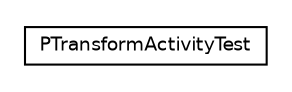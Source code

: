#!/usr/local/bin/dot
#
# Class diagram 
# Generated by UmlGraph version 4.6 (http://www.spinellis.gr/sw/umlgraph)
#

digraph G {
	edge [fontname="Helvetica",fontsize=10,labelfontname="Helvetica",labelfontsize=10];
	node [fontname="Helvetica",fontsize=10,shape=plaintext];
	// edu.umd.cs.piccolo.activities.PTransformActivityTest
	c64 [label=<<table border="0" cellborder="1" cellspacing="0" cellpadding="2" port="p" href="./PTransformActivityTest.html">
		<tr><td><table border="0" cellspacing="0" cellpadding="1">
			<tr><td> PTransformActivityTest </td></tr>
		</table></td></tr>
		</table>>, fontname="Helvetica", fontcolor="black", fontsize=9.0];
}

